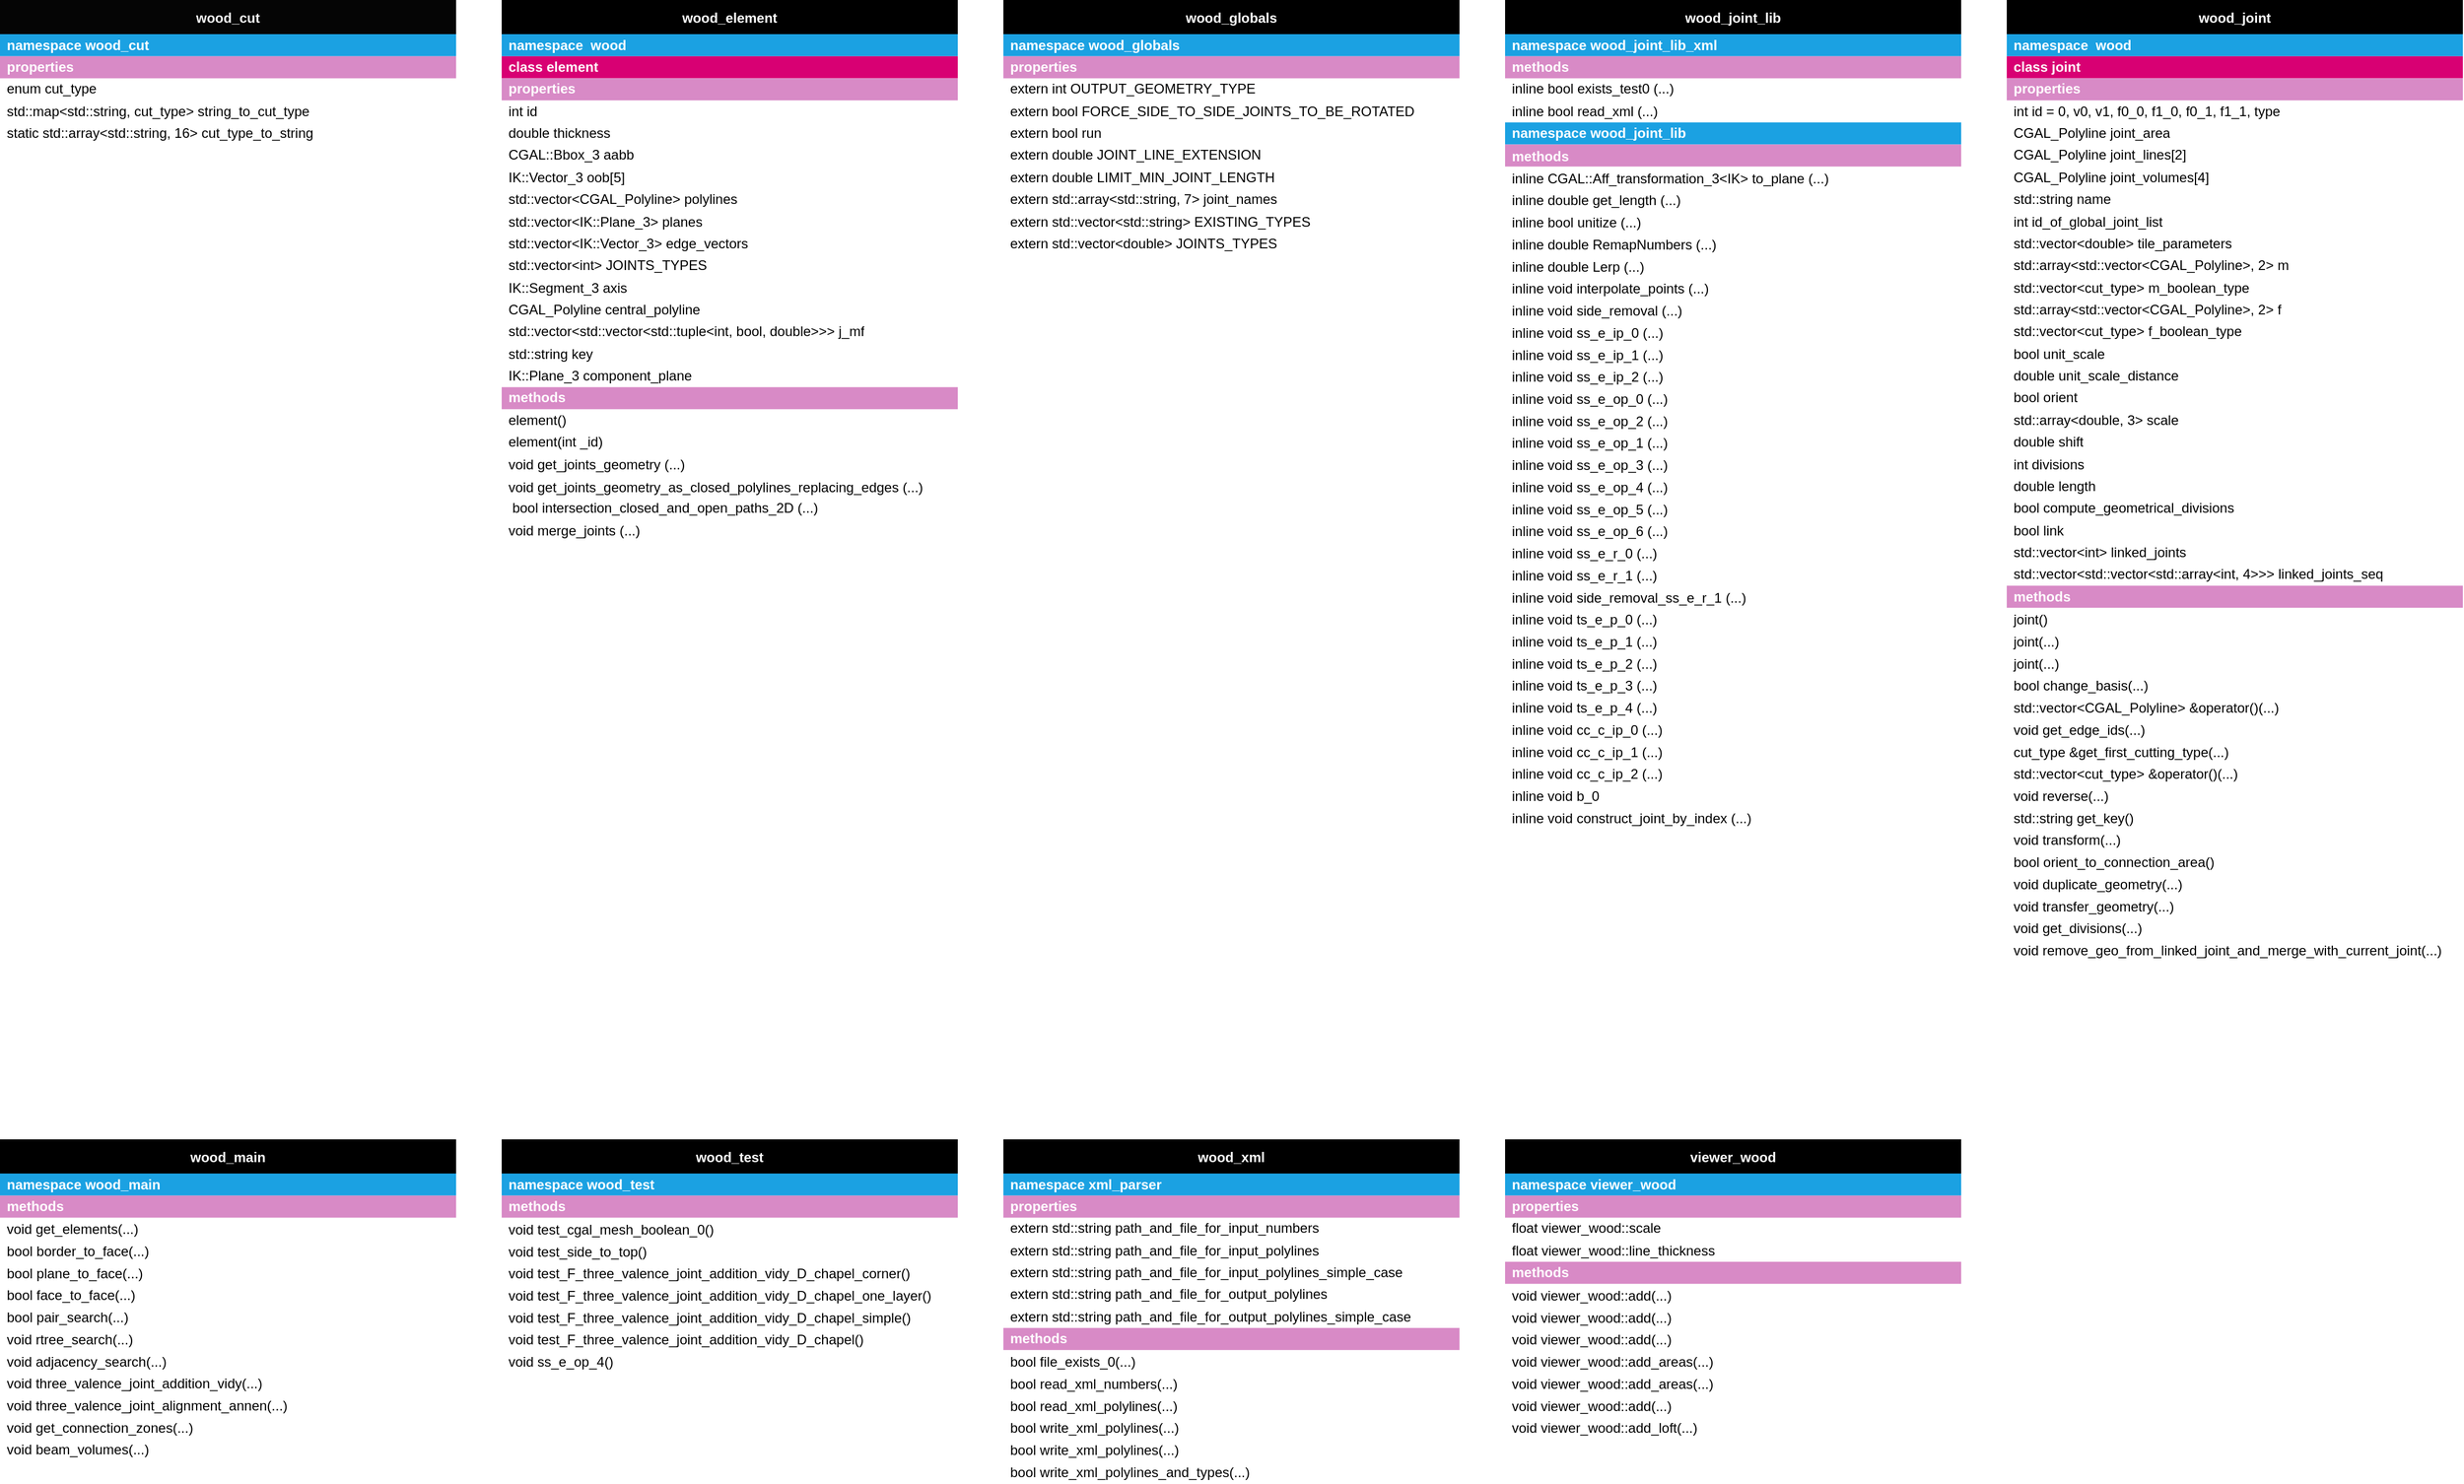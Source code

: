 <mxfile>
    <diagram id="Mw3lax0H1FPz38xNk62_" name="Page-1">
        <mxGraphModel dx="978" dy="487" grid="0" gridSize="10" guides="1" tooltips="1" connect="1" arrows="1" fold="1" page="1" pageScale="1" pageWidth="2336" pageHeight="1654" background="none" math="0" shadow="0">
            <root>
                <mxCell id="0"/>
                <mxCell id="1" parent="0"/>
                <object label="wood_cut" twtes="7" id="4">
                    <mxCell style="swimlane;fontStyle=1;childLayout=stackLayout;horizontal=1;startSize=30;horizontalStack=0;resizeParent=1;resizeParentMax=0;resizeLast=0;collapsible=1;marginBottom=0;swimlaneLine=1;rounded=0;shadow=0;sketch=0;glass=0;fillColor=#050505;fontColor=#F5F5F5;strokeColor=none;" parent="1" vertex="1">
                        <mxGeometry x="40" y="40" width="400" height="126.813" as="geometry"/>
                    </mxCell>
                </object>
                <mxCell id="261" value="namespace wood_cut " style="text;strokeColor=none;fillColor=#1ba1e2;align=left;verticalAlign=middle;spacingLeft=4;spacingRight=4;overflow=hidden;points=[[0,0.5],[1,0.5]];portConstraint=eastwest;rotatable=0;fontColor=#ffffff;whiteSpace=wrap;fontStyle=1" parent="4" vertex="1">
                    <mxGeometry y="30" width="400" height="19.363" as="geometry"/>
                </mxCell>
                <mxCell id="208" value="properties" style="text;strokeColor=none;fillColor=#D88AC6;align=left;verticalAlign=middle;spacingLeft=4;spacingRight=4;overflow=hidden;points=[[0,0.5],[1,0.5]];portConstraint=eastwest;rotatable=0;whiteSpace=wrap;labelBackgroundColor=none;labelBorderColor=none;fontStyle=1;fontColor=#ffffff;" parent="4" vertex="1">
                    <mxGeometry y="49.363" width="400" height="19.363" as="geometry"/>
                </mxCell>
                <mxCell id="5" value="enum cut_type" style="text;strokeColor=none;fillColor=none;align=left;verticalAlign=middle;spacingLeft=4;spacingRight=4;overflow=hidden;points=[[0,0.5],[1,0.5]];portConstraint=eastwest;rotatable=0;whiteSpace=wrap;labelBackgroundColor=none;labelBorderColor=none;" parent="4" vertex="1">
                    <mxGeometry y="68.725" width="400" height="19.363" as="geometry"/>
                </mxCell>
                <mxCell id="6" value="std::map&lt;std::string, cut_type&gt; string_to_cut_type" style="text;strokeColor=none;fillColor=none;align=left;verticalAlign=middle;spacingLeft=4;spacingRight=4;overflow=hidden;points=[[0,0.5],[1,0.5]];portConstraint=eastwest;rotatable=0;whiteSpace=wrap;labelBorderColor=none;" parent="4" vertex="1">
                    <mxGeometry y="88.088" width="400" height="19.363" as="geometry"/>
                </mxCell>
                <mxCell id="7" value="static std::array&lt;std::string, 16&gt; cut_type_to_string" style="text;strokeColor=none;fillColor=none;align=left;verticalAlign=middle;spacingLeft=4;spacingRight=4;overflow=hidden;points=[[0,0.5],[1,0.5]];portConstraint=eastwest;rotatable=0;whiteSpace=wrap;" parent="4" vertex="1">
                    <mxGeometry y="107.451" width="400" height="19.363" as="geometry"/>
                </mxCell>
                <object label="wood_element" twtes="7" id="21">
                    <mxCell style="swimlane;fontStyle=1;childLayout=stackLayout;horizontal=1;startSize=30;horizontalStack=0;resizeParent=1;resizeParentMax=0;resizeLast=0;collapsible=1;marginBottom=0;swimlaneLine=1;rounded=0;shadow=0;sketch=0;glass=0;fontColor=#FFFFFF;fillColor=#000000;strokeColor=none;" parent="1" vertex="1">
                        <mxGeometry x="480" y="40" width="400" height="475.341" as="geometry"/>
                    </mxCell>
                </object>
                <mxCell id="260" value="namespace  wood" style="text;strokeColor=none;fillColor=#1ba1e2;align=left;verticalAlign=middle;spacingLeft=4;spacingRight=4;overflow=hidden;points=[[0,0.5],[1,0.5]];portConstraint=eastwest;rotatable=0;fontColor=#ffffff;whiteSpace=wrap;fontStyle=1" parent="21" vertex="1">
                    <mxGeometry y="30" width="400" height="19.363" as="geometry"/>
                </mxCell>
                <mxCell id="112" value="class element" style="text;strokeColor=none;fillColor=#d80073;align=left;verticalAlign=middle;spacingLeft=4;spacingRight=4;overflow=hidden;points=[[0,0.5],[1,0.5]];portConstraint=eastwest;rotatable=0;whiteSpace=wrap;fontStyle=1;fontColor=#ffffff;" parent="21" vertex="1">
                    <mxGeometry y="49.363" width="400" height="19.363" as="geometry"/>
                </mxCell>
                <mxCell id="22" value="properties" style="text;strokeColor=none;fillColor=#D88AC6;align=left;verticalAlign=middle;spacingLeft=4;spacingRight=4;overflow=hidden;points=[[0,0.5],[1,0.5]];portConstraint=eastwest;rotatable=0;fontColor=#ffffff;whiteSpace=wrap;fontStyle=1" parent="21" vertex="1">
                    <mxGeometry y="68.725" width="400" height="19.363" as="geometry"/>
                </mxCell>
                <mxCell id="23" value="int id" style="text;strokeColor=none;fillColor=none;align=left;verticalAlign=middle;spacingLeft=4;spacingRight=4;overflow=hidden;points=[[0,0.5],[1,0.5]];portConstraint=eastwest;rotatable=0;whiteSpace=wrap;" parent="21" vertex="1">
                    <mxGeometry y="88.088" width="400" height="19.363" as="geometry"/>
                </mxCell>
                <mxCell id="24" value="double thickness" style="text;strokeColor=none;fillColor=none;align=left;verticalAlign=middle;spacingLeft=4;spacingRight=4;overflow=hidden;points=[[0,0.5],[1,0.5]];portConstraint=eastwest;rotatable=0;whiteSpace=wrap;" parent="21" vertex="1">
                    <mxGeometry y="107.451" width="400" height="19.363" as="geometry"/>
                </mxCell>
                <mxCell id="25" value="CGAL::Bbox_3 aabb" style="text;strokeColor=none;fillColor=none;align=left;verticalAlign=middle;spacingLeft=4;spacingRight=4;overflow=hidden;points=[[0,0.5],[1,0.5]];portConstraint=eastwest;rotatable=0;whiteSpace=wrap;" parent="21" vertex="1">
                    <mxGeometry y="126.813" width="400" height="19.363" as="geometry"/>
                </mxCell>
                <mxCell id="117" value="IK::Vector_3 oob[5]" style="text;strokeColor=none;fillColor=none;align=left;verticalAlign=middle;spacingLeft=4;spacingRight=4;overflow=hidden;points=[[0,0.5],[1,0.5]];portConstraint=eastwest;rotatable=0;whiteSpace=wrap;" parent="21" vertex="1">
                    <mxGeometry y="146.176" width="400" height="19.363" as="geometry"/>
                </mxCell>
                <mxCell id="116" value="std::vector&lt;CGAL_Polyline&gt; polylines" style="text;strokeColor=none;fillColor=none;align=left;verticalAlign=middle;spacingLeft=4;spacingRight=4;overflow=hidden;points=[[0,0.5],[1,0.5]];portConstraint=eastwest;rotatable=0;whiteSpace=wrap;" parent="21" vertex="1">
                    <mxGeometry y="165.539" width="400" height="19.363" as="geometry"/>
                </mxCell>
                <mxCell id="115" value="std::vector&lt;IK::Plane_3&gt; planes" style="text;strokeColor=none;fillColor=none;align=left;verticalAlign=middle;spacingLeft=4;spacingRight=4;overflow=hidden;points=[[0,0.5],[1,0.5]];portConstraint=eastwest;rotatable=0;whiteSpace=wrap;" parent="21" vertex="1">
                    <mxGeometry y="184.901" width="400" height="19.363" as="geometry"/>
                </mxCell>
                <mxCell id="114" value="std::vector&lt;IK::Vector_3&gt; edge_vectors" style="text;strokeColor=none;fillColor=none;align=left;verticalAlign=middle;spacingLeft=4;spacingRight=4;overflow=hidden;points=[[0,0.5],[1,0.5]];portConstraint=eastwest;rotatable=0;whiteSpace=wrap;" parent="21" vertex="1">
                    <mxGeometry y="204.264" width="400" height="19.363" as="geometry"/>
                </mxCell>
                <mxCell id="113" value="std::vector&lt;int&gt; JOINTS_TYPES" style="text;strokeColor=none;fillColor=none;align=left;verticalAlign=middle;spacingLeft=4;spacingRight=4;overflow=hidden;points=[[0,0.5],[1,0.5]];portConstraint=eastwest;rotatable=0;whiteSpace=wrap;" parent="21" vertex="1">
                    <mxGeometry y="223.627" width="400" height="19.363" as="geometry"/>
                </mxCell>
                <mxCell id="120" value="IK::Segment_3 axis" style="text;strokeColor=none;fillColor=none;align=left;verticalAlign=middle;spacingLeft=4;spacingRight=4;overflow=hidden;points=[[0,0.5],[1,0.5]];portConstraint=eastwest;rotatable=0;whiteSpace=wrap;" parent="21" vertex="1">
                    <mxGeometry y="242.989" width="400" height="19.363" as="geometry"/>
                </mxCell>
                <mxCell id="119" value="CGAL_Polyline central_polyline" style="text;strokeColor=none;fillColor=none;align=left;verticalAlign=middle;spacingLeft=4;spacingRight=4;overflow=hidden;points=[[0,0.5],[1,0.5]];portConstraint=eastwest;rotatable=0;whiteSpace=wrap;" parent="21" vertex="1">
                    <mxGeometry y="262.352" width="400" height="19.363" as="geometry"/>
                </mxCell>
                <mxCell id="123" value="std::vector&lt;std::vector&lt;std::tuple&lt;int, bool, double&gt;&gt;&gt; j_mf" style="text;strokeColor=none;fillColor=none;align=left;verticalAlign=middle;spacingLeft=4;spacingRight=4;overflow=hidden;points=[[0,0.5],[1,0.5]];portConstraint=eastwest;rotatable=0;whiteSpace=wrap;" parent="21" vertex="1">
                    <mxGeometry y="281.715" width="400" height="19.363" as="geometry"/>
                </mxCell>
                <mxCell id="122" value="std::string key" style="text;strokeColor=none;fillColor=none;align=left;verticalAlign=middle;spacingLeft=4;spacingRight=4;overflow=hidden;points=[[0,0.5],[1,0.5]];portConstraint=eastwest;rotatable=0;whiteSpace=wrap;" parent="21" vertex="1">
                    <mxGeometry y="301.077" width="400" height="19.363" as="geometry"/>
                </mxCell>
                <mxCell id="121" value="IK::Plane_3 component_plane" style="text;strokeColor=none;fillColor=none;align=left;verticalAlign=middle;spacingLeft=4;spacingRight=4;overflow=hidden;points=[[0,0.5],[1,0.5]];portConstraint=eastwest;rotatable=0;whiteSpace=wrap;" parent="21" vertex="1">
                    <mxGeometry y="320.44" width="400" height="19.363" as="geometry"/>
                </mxCell>
                <mxCell id="26" value="methods" style="text;strokeColor=none;fillColor=#D88AC6;align=left;verticalAlign=middle;spacingLeft=4;spacingRight=4;overflow=hidden;points=[[0,0.5],[1,0.5]];portConstraint=eastwest;rotatable=0;fontColor=#ffffff;whiteSpace=wrap;fontStyle=1" parent="21" vertex="1">
                    <mxGeometry y="339.803" width="400" height="19.363" as="geometry"/>
                </mxCell>
                <mxCell id="27" value="element()" style="text;strokeColor=none;fillColor=none;align=left;verticalAlign=middle;spacingLeft=4;spacingRight=4;overflow=hidden;points=[[0,0.5],[1,0.5]];portConstraint=eastwest;rotatable=0;whiteSpace=wrap;" parent="21" vertex="1">
                    <mxGeometry y="359.165" width="400" height="19.363" as="geometry"/>
                </mxCell>
                <mxCell id="126" value="element(int _id)" style="text;strokeColor=none;fillColor=none;align=left;verticalAlign=middle;spacingLeft=4;spacingRight=4;overflow=hidden;points=[[0,0.5],[1,0.5]];portConstraint=eastwest;rotatable=0;whiteSpace=wrap;" parent="21" vertex="1">
                    <mxGeometry y="378.528" width="400" height="19.363" as="geometry"/>
                </mxCell>
                <mxCell id="125" value="void get_joints_geometry (...)" style="text;strokeColor=none;fillColor=none;align=left;verticalAlign=middle;spacingLeft=4;spacingRight=4;overflow=hidden;points=[[0,0.5],[1,0.5]];portConstraint=eastwest;rotatable=0;whiteSpace=wrap;" parent="21" vertex="1">
                    <mxGeometry y="397.891" width="400" height="19.363" as="geometry"/>
                </mxCell>
                <mxCell id="124" value="void get_joints_geometry_as_closed_polylines_replacing_edges (...)" style="text;strokeColor=none;fillColor=none;align=left;verticalAlign=bottom;spacingLeft=4;spacingRight=4;overflow=hidden;points=[[0,0.5],[1,0.5]];portConstraint=eastwest;rotatable=0;whiteSpace=wrap;" parent="21" vertex="1">
                    <mxGeometry y="417.253" width="400" height="19.363" as="geometry"/>
                </mxCell>
                <mxCell id="129" value=" bool intersection_closed_and_open_paths_2D (...)" style="text;strokeColor=none;fillColor=none;align=left;verticalAlign=middle;spacingLeft=4;spacingRight=4;overflow=hidden;points=[[0,0.5],[1,0.5]];portConstraint=eastwest;rotatable=0;whiteSpace=wrap;" parent="21" vertex="1">
                    <mxGeometry y="436.616" width="400" height="19.363" as="geometry"/>
                </mxCell>
                <mxCell id="128" value="void merge_joints (...)" style="text;strokeColor=none;fillColor=none;align=left;verticalAlign=middle;spacingLeft=4;spacingRight=4;overflow=hidden;points=[[0,0.5],[1,0.5]];portConstraint=eastwest;rotatable=0;whiteSpace=wrap;" parent="21" vertex="1">
                    <mxGeometry y="455.979" width="400" height="19.363" as="geometry"/>
                </mxCell>
                <object label="wood_globals" twtes="7" id="28">
                    <mxCell style="swimlane;fontStyle=1;childLayout=stackLayout;horizontal=1;startSize=30;horizontalStack=0;resizeParent=1;resizeParentMax=0;resizeLast=0;collapsible=1;marginBottom=0;swimlaneLine=1;rounded=0;shadow=0;sketch=0;glass=0;fontColor=#FFFFFF;fillColor=#000000;strokeColor=none;" parent="1" vertex="1">
                        <mxGeometry x="920" y="40" width="400" height="223.627" as="geometry"/>
                    </mxCell>
                </object>
                <mxCell id="29" value="namespace wood_globals" style="text;strokeColor=none;fillColor=#1ba1e2;align=left;verticalAlign=middle;spacingLeft=4;spacingRight=4;overflow=hidden;points=[[0,0.5],[1,0.5]];portConstraint=eastwest;rotatable=0;fontColor=#ffffff;whiteSpace=wrap;fontStyle=1" parent="28" vertex="1">
                    <mxGeometry y="30" width="400" height="19.363" as="geometry"/>
                </mxCell>
                <mxCell id="207" value="properties" style="text;strokeColor=none;fillColor=#D88AC6;align=left;verticalAlign=middle;spacingLeft=4;spacingRight=4;overflow=hidden;points=[[0,0.5],[1,0.5]];portConstraint=eastwest;rotatable=0;whiteSpace=wrap;fontStyle=1;fontColor=#ffffff;" parent="28" vertex="1">
                    <mxGeometry y="49.363" width="400" height="19.363" as="geometry"/>
                </mxCell>
                <mxCell id="30" value="extern int OUTPUT_GEOMETRY_TYPE" style="text;strokeColor=none;fillColor=none;align=left;verticalAlign=middle;spacingLeft=4;spacingRight=4;overflow=hidden;points=[[0,0.5],[1,0.5]];portConstraint=eastwest;rotatable=0;fontColor=default;whiteSpace=wrap;" parent="28" vertex="1">
                    <mxGeometry y="68.725" width="400" height="19.363" as="geometry"/>
                </mxCell>
                <mxCell id="31" value="extern bool FORCE_SIDE_TO_SIDE_JOINTS_TO_BE_ROTATED" style="text;strokeColor=none;fillColor=none;align=left;verticalAlign=middle;spacingLeft=4;spacingRight=4;overflow=hidden;points=[[0,0.5],[1,0.5]];portConstraint=eastwest;rotatable=0;fontColor=default;whiteSpace=wrap;" parent="28" vertex="1">
                    <mxGeometry y="88.088" width="400" height="19.363" as="geometry"/>
                </mxCell>
                <mxCell id="32" value="extern bool run" style="text;strokeColor=none;fillColor=none;align=left;verticalAlign=middle;spacingLeft=4;spacingRight=4;overflow=hidden;points=[[0,0.5],[1,0.5]];portConstraint=eastwest;rotatable=0;fontColor=default;whiteSpace=wrap;" parent="28" vertex="1">
                    <mxGeometry y="107.451" width="400" height="19.363" as="geometry"/>
                </mxCell>
                <mxCell id="139" value="extern double JOINT_LINE_EXTENSION" style="text;strokeColor=none;fillColor=none;align=left;verticalAlign=middle;spacingLeft=4;spacingRight=4;overflow=hidden;points=[[0,0.5],[1,0.5]];portConstraint=eastwest;rotatable=0;fontColor=default;whiteSpace=wrap;" parent="28" vertex="1">
                    <mxGeometry y="126.813" width="400" height="19.363" as="geometry"/>
                </mxCell>
                <mxCell id="138" value="extern double LIMIT_MIN_JOINT_LENGTH" style="text;strokeColor=none;fillColor=none;align=left;verticalAlign=middle;spacingLeft=4;spacingRight=4;overflow=hidden;points=[[0,0.5],[1,0.5]];portConstraint=eastwest;rotatable=0;fontColor=default;whiteSpace=wrap;" parent="28" vertex="1">
                    <mxGeometry y="146.176" width="400" height="19.363" as="geometry"/>
                </mxCell>
                <mxCell id="137" value="extern std::array&lt;std::string, 7&gt; joint_names" style="text;strokeColor=none;fillColor=none;align=left;verticalAlign=middle;spacingLeft=4;spacingRight=4;overflow=hidden;points=[[0,0.5],[1,0.5]];portConstraint=eastwest;rotatable=0;fontColor=default;whiteSpace=wrap;" parent="28" vertex="1">
                    <mxGeometry y="165.539" width="400" height="19.363" as="geometry"/>
                </mxCell>
                <mxCell id="136" value="extern std::vector&lt;std::string&gt; EXISTING_TYPES" style="text;strokeColor=none;fillColor=none;align=left;verticalAlign=middle;spacingLeft=4;spacingRight=4;overflow=hidden;points=[[0,0.5],[1,0.5]];portConstraint=eastwest;rotatable=0;fontColor=default;whiteSpace=wrap;" parent="28" vertex="1">
                    <mxGeometry y="184.901" width="400" height="19.363" as="geometry"/>
                </mxCell>
                <mxCell id="135" value="extern std::vector&lt;double&gt; JOINTS_TYPES" style="text;strokeColor=none;fillColor=none;align=left;verticalAlign=middle;spacingLeft=4;spacingRight=4;overflow=hidden;points=[[0,0.5],[1,0.5]];portConstraint=eastwest;rotatable=0;fontColor=default;whiteSpace=wrap;" parent="28" vertex="1">
                    <mxGeometry y="204.264" width="400" height="19.363" as="geometry"/>
                </mxCell>
                <object label="wood_joint_lib" twtes="7" id="35">
                    <mxCell style="swimlane;fontStyle=1;childLayout=stackLayout;horizontal=1;startSize=30;horizontalStack=0;resizeParent=1;resizeParentMax=0;resizeLast=0;collapsible=1;marginBottom=0;swimlaneLine=1;rounded=0;shadow=0;sketch=0;glass=0;fontColor=#FFFFFF;fillColor=#000000;strokeColor=none;" parent="1" vertex="1">
                        <mxGeometry x="1360" y="40" width="400" height="727.056" as="geometry"/>
                    </mxCell>
                </object>
                <mxCell id="36" value="namespace wood_joint_lib_xml" style="text;strokeColor=none;fillColor=#1ba1e2;align=left;verticalAlign=middle;spacingLeft=4;spacingRight=4;overflow=hidden;points=[[0,0.5],[1,0.5]];portConstraint=eastwest;rotatable=0;fontColor=#ffffff;whiteSpace=wrap;fontStyle=1" parent="35" vertex="1">
                    <mxGeometry y="30" width="400" height="19.363" as="geometry"/>
                </mxCell>
                <mxCell id="204" value="methods" style="text;strokeColor=none;fillColor=#D88AC6;align=left;verticalAlign=middle;spacingLeft=4;spacingRight=4;overflow=hidden;points=[[0,0.5],[1,0.5]];portConstraint=eastwest;rotatable=0;whiteSpace=wrap;fontStyle=1;fontColor=#ffffff;" parent="35" vertex="1">
                    <mxGeometry y="49.363" width="400" height="19.363" as="geometry"/>
                </mxCell>
                <mxCell id="37" value="inline bool exists_test0 (...)" style="text;strokeColor=none;fillColor=none;align=left;verticalAlign=middle;spacingLeft=4;spacingRight=4;overflow=hidden;points=[[0,0.5],[1,0.5]];portConstraint=eastwest;rotatable=0;fontColor=default;whiteSpace=wrap;" parent="35" vertex="1">
                    <mxGeometry y="68.725" width="400" height="19.363" as="geometry"/>
                </mxCell>
                <mxCell id="38" value="inline bool read_xml (...)" style="text;strokeColor=none;fillColor=none;align=left;verticalAlign=middle;spacingLeft=4;spacingRight=4;overflow=hidden;points=[[0,0.5],[1,0.5]];portConstraint=eastwest;rotatable=0;fontColor=default;whiteSpace=wrap;" parent="35" vertex="1">
                    <mxGeometry y="88.088" width="400" height="19.363" as="geometry"/>
                </mxCell>
                <mxCell id="40" value="namespace wood_joint_lib" style="text;strokeColor=none;fillColor=#1ba1e2;align=left;verticalAlign=middle;spacingLeft=4;spacingRight=4;overflow=hidden;points=[[0,0.5],[1,0.5]];portConstraint=eastwest;rotatable=0;fontColor=#ffffff;whiteSpace=wrap;fontStyle=1" parent="35" vertex="1">
                    <mxGeometry y="107.451" width="400" height="19.363" as="geometry"/>
                </mxCell>
                <mxCell id="205" value="methods" style="text;strokeColor=none;fillColor=#D88AC6;align=left;verticalAlign=middle;spacingLeft=4;spacingRight=4;overflow=hidden;points=[[0,0.5],[1,0.5]];portConstraint=eastwest;rotatable=0;fontStyle=1;fontColor=#ffffff;" parent="35" vertex="1">
                    <mxGeometry y="126.813" width="400" height="19.363" as="geometry"/>
                </mxCell>
                <mxCell id="41" value="inline CGAL::Aff_transformation_3&lt;IK&gt; to_plane (...)" style="text;strokeColor=none;fillColor=none;align=left;verticalAlign=middle;spacingLeft=4;spacingRight=4;overflow=hidden;points=[[0,0.5],[1,0.5]];portConstraint=eastwest;rotatable=0;fontColor=default;" parent="35" vertex="1">
                    <mxGeometry y="146.176" width="400" height="19.363" as="geometry"/>
                </mxCell>
                <mxCell id="149" value="inline double get_length (...)" style="text;strokeColor=none;fillColor=none;align=left;verticalAlign=middle;spacingLeft=4;spacingRight=4;overflow=hidden;points=[[0,0.5],[1,0.5]];portConstraint=eastwest;rotatable=0;fontColor=default;" parent="35" vertex="1">
                    <mxGeometry y="165.539" width="400" height="19.363" as="geometry"/>
                </mxCell>
                <mxCell id="148" value="inline bool unitize (...)" style="text;strokeColor=none;fillColor=none;align=left;verticalAlign=middle;spacingLeft=4;spacingRight=4;overflow=hidden;points=[[0,0.5],[1,0.5]];portConstraint=eastwest;rotatable=0;fontColor=default;" parent="35" vertex="1">
                    <mxGeometry y="184.901" width="400" height="19.363" as="geometry"/>
                </mxCell>
                <mxCell id="147" value="inline double RemapNumbers (...)" style="text;strokeColor=none;fillColor=none;align=left;verticalAlign=middle;spacingLeft=4;spacingRight=4;overflow=hidden;points=[[0,0.5],[1,0.5]];portConstraint=eastwest;rotatable=0;fontColor=default;" parent="35" vertex="1">
                    <mxGeometry y="204.264" width="400" height="19.363" as="geometry"/>
                </mxCell>
                <mxCell id="146" value="inline double Lerp (...)" style="text;strokeColor=none;fillColor=none;align=left;verticalAlign=middle;spacingLeft=4;spacingRight=4;overflow=hidden;points=[[0,0.5],[1,0.5]];portConstraint=eastwest;rotatable=0;fontColor=default;" parent="35" vertex="1">
                    <mxGeometry y="223.627" width="400" height="19.363" as="geometry"/>
                </mxCell>
                <mxCell id="145" value="inline void interpolate_points (...)" style="text;strokeColor=none;fillColor=none;align=left;verticalAlign=middle;spacingLeft=4;spacingRight=4;overflow=hidden;points=[[0,0.5],[1,0.5]];portConstraint=eastwest;rotatable=0;fontColor=default;" parent="35" vertex="1">
                    <mxGeometry y="242.989" width="400" height="19.363" as="geometry"/>
                </mxCell>
                <mxCell id="144" value="inline void side_removal (...)" style="text;strokeColor=none;fillColor=none;align=left;verticalAlign=middle;spacingLeft=4;spacingRight=4;overflow=hidden;points=[[0,0.5],[1,0.5]];portConstraint=eastwest;rotatable=0;fontColor=default;" parent="35" vertex="1">
                    <mxGeometry y="262.352" width="400" height="19.363" as="geometry"/>
                </mxCell>
                <mxCell id="143" value="inline void ss_e_ip_0 (...)" style="text;strokeColor=none;fillColor=none;align=left;verticalAlign=middle;spacingLeft=4;spacingRight=4;overflow=hidden;points=[[0,0.5],[1,0.5]];portConstraint=eastwest;rotatable=0;fontColor=default;" parent="35" vertex="1">
                    <mxGeometry y="281.715" width="400" height="19.363" as="geometry"/>
                </mxCell>
                <mxCell id="142" value="inline void ss_e_ip_1 (...)" style="text;strokeColor=none;fillColor=none;align=left;verticalAlign=middle;spacingLeft=4;spacingRight=4;overflow=hidden;points=[[0,0.5],[1,0.5]];portConstraint=eastwest;rotatable=0;fontColor=default;" parent="35" vertex="1">
                    <mxGeometry y="301.077" width="400" height="19.363" as="geometry"/>
                </mxCell>
                <mxCell id="141" value="inline void ss_e_ip_2 (...)" style="text;strokeColor=none;fillColor=none;align=left;verticalAlign=middle;spacingLeft=4;spacingRight=4;overflow=hidden;points=[[0,0.5],[1,0.5]];portConstraint=eastwest;rotatable=0;fontColor=default;" parent="35" vertex="1">
                    <mxGeometry y="320.44" width="400" height="19.363" as="geometry"/>
                </mxCell>
                <mxCell id="140" value="inline void ss_e_op_0 (...)" style="text;strokeColor=none;fillColor=none;align=left;verticalAlign=middle;spacingLeft=4;spacingRight=4;overflow=hidden;points=[[0,0.5],[1,0.5]];portConstraint=eastwest;rotatable=0;fontColor=default;" parent="35" vertex="1">
                    <mxGeometry y="339.803" width="400" height="19.363" as="geometry"/>
                </mxCell>
                <mxCell id="160" value="inline void ss_e_op_2 (...)" style="text;strokeColor=none;fillColor=none;align=left;verticalAlign=middle;spacingLeft=4;spacingRight=4;overflow=hidden;points=[[0,0.5],[1,0.5]];portConstraint=eastwest;rotatable=0;fontColor=default;" parent="35" vertex="1">
                    <mxGeometry y="359.165" width="400" height="19.363" as="geometry"/>
                </mxCell>
                <mxCell id="159" value="inline void ss_e_op_1 (...)" style="text;strokeColor=none;fillColor=none;align=left;verticalAlign=middle;spacingLeft=4;spacingRight=4;overflow=hidden;points=[[0,0.5],[1,0.5]];portConstraint=eastwest;rotatable=0;fontColor=default;" parent="35" vertex="1">
                    <mxGeometry y="378.528" width="400" height="19.363" as="geometry"/>
                </mxCell>
                <mxCell id="158" value="inline void ss_e_op_3 (...)" style="text;strokeColor=none;fillColor=none;align=left;verticalAlign=middle;spacingLeft=4;spacingRight=4;overflow=hidden;points=[[0,0.5],[1,0.5]];portConstraint=eastwest;rotatable=0;fontColor=default;" parent="35" vertex="1">
                    <mxGeometry y="397.891" width="400" height="19.363" as="geometry"/>
                </mxCell>
                <mxCell id="157" value="inline void ss_e_op_4 (...)" style="text;strokeColor=none;fillColor=none;align=left;verticalAlign=middle;spacingLeft=4;spacingRight=4;overflow=hidden;points=[[0,0.5],[1,0.5]];portConstraint=eastwest;rotatable=0;fontColor=default;" parent="35" vertex="1">
                    <mxGeometry y="417.253" width="400" height="19.363" as="geometry"/>
                </mxCell>
                <mxCell id="156" value="inline void ss_e_op_5 (...)" style="text;strokeColor=none;fillColor=none;align=left;verticalAlign=middle;spacingLeft=4;spacingRight=4;overflow=hidden;points=[[0,0.5],[1,0.5]];portConstraint=eastwest;rotatable=0;fontColor=default;" parent="35" vertex="1">
                    <mxGeometry y="436.616" width="400" height="19.363" as="geometry"/>
                </mxCell>
                <mxCell id="155" value="inline void ss_e_op_6 (...)" style="text;strokeColor=none;fillColor=none;align=left;verticalAlign=middle;spacingLeft=4;spacingRight=4;overflow=hidden;points=[[0,0.5],[1,0.5]];portConstraint=eastwest;rotatable=0;fontColor=default;" parent="35" vertex="1">
                    <mxGeometry y="455.979" width="400" height="19.363" as="geometry"/>
                </mxCell>
                <mxCell id="154" value="inline void ss_e_r_0 (...)" style="text;strokeColor=none;fillColor=none;align=left;verticalAlign=middle;spacingLeft=4;spacingRight=4;overflow=hidden;points=[[0,0.5],[1,0.5]];portConstraint=eastwest;rotatable=0;fontColor=default;" parent="35" vertex="1">
                    <mxGeometry y="475.341" width="400" height="19.363" as="geometry"/>
                </mxCell>
                <mxCell id="153" value="inline void ss_e_r_1 (...)" style="text;strokeColor=none;fillColor=none;align=left;verticalAlign=middle;spacingLeft=4;spacingRight=4;overflow=hidden;points=[[0,0.5],[1,0.5]];portConstraint=eastwest;rotatable=0;fontColor=default;" parent="35" vertex="1">
                    <mxGeometry y="494.704" width="400" height="19.363" as="geometry"/>
                </mxCell>
                <mxCell id="152" value="inline void side_removal_ss_e_r_1 (...)" style="text;strokeColor=none;fillColor=none;align=left;verticalAlign=middle;spacingLeft=4;spacingRight=4;overflow=hidden;points=[[0,0.5],[1,0.5]];portConstraint=eastwest;rotatable=0;fontColor=default;" parent="35" vertex="1">
                    <mxGeometry y="514.067" width="400" height="19.363" as="geometry"/>
                </mxCell>
                <mxCell id="151" value="inline void ts_e_p_0 (...)" style="text;strokeColor=none;fillColor=none;align=left;verticalAlign=middle;spacingLeft=4;spacingRight=4;overflow=hidden;points=[[0,0.5],[1,0.5]];portConstraint=eastwest;rotatable=0;fontColor=default;" parent="35" vertex="1">
                    <mxGeometry y="533.429" width="400" height="19.363" as="geometry"/>
                </mxCell>
                <mxCell id="150" value="inline void ts_e_p_1 (...)" style="text;strokeColor=none;fillColor=none;align=left;verticalAlign=middle;spacingLeft=4;spacingRight=4;overflow=hidden;points=[[0,0.5],[1,0.5]];portConstraint=eastwest;rotatable=0;fontColor=default;" parent="35" vertex="1">
                    <mxGeometry y="552.792" width="400" height="19.363" as="geometry"/>
                </mxCell>
                <mxCell id="166" value="inline void ts_e_p_2 (...)" style="text;strokeColor=none;fillColor=none;align=left;verticalAlign=middle;spacingLeft=4;spacingRight=4;overflow=hidden;points=[[0,0.5],[1,0.5]];portConstraint=eastwest;rotatable=0;fontColor=default;" parent="35" vertex="1">
                    <mxGeometry y="572.155" width="400" height="19.363" as="geometry"/>
                </mxCell>
                <mxCell id="165" value="inline void ts_e_p_3 (...)" style="text;strokeColor=none;fillColor=none;align=left;verticalAlign=middle;spacingLeft=4;spacingRight=4;overflow=hidden;points=[[0,0.5],[1,0.5]];portConstraint=eastwest;rotatable=0;fontColor=default;" parent="35" vertex="1">
                    <mxGeometry y="591.517" width="400" height="19.363" as="geometry"/>
                </mxCell>
                <mxCell id="164" value="inline void ts_e_p_4 (...)" style="text;strokeColor=none;fillColor=none;align=left;verticalAlign=middle;spacingLeft=4;spacingRight=4;overflow=hidden;points=[[0,0.5],[1,0.5]];portConstraint=eastwest;rotatable=0;fontColor=default;" parent="35" vertex="1">
                    <mxGeometry y="610.88" width="400" height="19.363" as="geometry"/>
                </mxCell>
                <mxCell id="163" value="inline void cc_c_ip_0 (...)" style="text;strokeColor=none;fillColor=none;align=left;verticalAlign=middle;spacingLeft=4;spacingRight=4;overflow=hidden;points=[[0,0.5],[1,0.5]];portConstraint=eastwest;rotatable=0;fontColor=default;" parent="35" vertex="1">
                    <mxGeometry y="630.243" width="400" height="19.363" as="geometry"/>
                </mxCell>
                <mxCell id="162" value="inline void cc_c_ip_1 (...)" style="text;strokeColor=none;fillColor=none;align=left;verticalAlign=middle;spacingLeft=4;spacingRight=4;overflow=hidden;points=[[0,0.5],[1,0.5]];portConstraint=eastwest;rotatable=0;fontColor=default;" parent="35" vertex="1">
                    <mxGeometry y="649.605" width="400" height="19.363" as="geometry"/>
                </mxCell>
                <mxCell id="161" value="inline void cc_c_ip_2 (...)" style="text;strokeColor=none;fillColor=none;align=left;verticalAlign=middle;spacingLeft=4;spacingRight=4;overflow=hidden;points=[[0,0.5],[1,0.5]];portConstraint=eastwest;rotatable=0;fontColor=default;" parent="35" vertex="1">
                    <mxGeometry y="668.968" width="400" height="19.363" as="geometry"/>
                </mxCell>
                <mxCell id="168" value="inline void b_0" style="text;strokeColor=none;fillColor=none;align=left;verticalAlign=middle;spacingLeft=4;spacingRight=4;overflow=hidden;points=[[0,0.5],[1,0.5]];portConstraint=eastwest;rotatable=0;fontColor=default;" parent="35" vertex="1">
                    <mxGeometry y="688.331" width="400" height="19.363" as="geometry"/>
                </mxCell>
                <mxCell id="167" value="inline void construct_joint_by_index (...)" style="text;strokeColor=none;fillColor=none;align=left;verticalAlign=middle;spacingLeft=4;spacingRight=4;overflow=hidden;points=[[0,0.5],[1,0.5]];portConstraint=eastwest;rotatable=0;fontColor=default;" parent="35" vertex="1">
                    <mxGeometry y="707.694" width="400" height="19.363" as="geometry"/>
                </mxCell>
                <object label="wood_joint" twtes="7" id="42">
                    <mxCell style="swimlane;fontStyle=1;childLayout=stackLayout;horizontal=1;startSize=30;horizontalStack=0;resizeParent=1;resizeParentMax=0;resizeLast=0;collapsible=1;marginBottom=0;swimlaneLine=1;rounded=0;shadow=0;sketch=0;glass=0;fontColor=#FFFFFF;fillColor=#000000;strokeColor=none;" parent="1" vertex="1">
                        <mxGeometry x="1800" y="40" width="400" height="843.232" as="geometry"/>
                    </mxCell>
                </object>
                <mxCell id="262" value="namespace  wood" style="text;strokeColor=none;fillColor=#1ba1e2;align=left;verticalAlign=middle;spacingLeft=4;spacingRight=4;overflow=hidden;points=[[0,0.5],[1,0.5]];portConstraint=eastwest;rotatable=0;fontColor=#ffffff;whiteSpace=wrap;fontStyle=1" parent="42" vertex="1">
                    <mxGeometry y="30" width="400" height="19.363" as="geometry"/>
                </mxCell>
                <mxCell id="169" value="class joint" style="text;strokeColor=none;fillColor=#d80073;align=left;verticalAlign=middle;spacingLeft=4;spacingRight=4;overflow=hidden;points=[[0,0.5],[1,0.5]];portConstraint=eastwest;rotatable=0;fontColor=#ffffff;whiteSpace=wrap;fontStyle=1" parent="42" vertex="1">
                    <mxGeometry y="49.363" width="400" height="19.363" as="geometry"/>
                </mxCell>
                <mxCell id="43" value="properties" style="text;strokeColor=none;fillColor=#D88AC6;align=left;verticalAlign=middle;spacingLeft=4;spacingRight=4;overflow=hidden;points=[[0,0.5],[1,0.5]];portConstraint=eastwest;rotatable=0;fontColor=#ffffff;whiteSpace=wrap;fontStyle=1" parent="42" vertex="1">
                    <mxGeometry y="68.725" width="400" height="19.363" as="geometry"/>
                </mxCell>
                <mxCell id="44" value="int id = 0, v0, v1, f0_0, f1_0, f0_1, f1_1, type" style="text;strokeColor=none;fillColor=none;align=left;verticalAlign=middle;spacingLeft=4;spacingRight=4;overflow=hidden;points=[[0,0.5],[1,0.5]];portConstraint=eastwest;rotatable=0;fontColor=default;whiteSpace=wrap;" parent="42" vertex="1">
                    <mxGeometry y="88.088" width="400" height="19.363" as="geometry"/>
                </mxCell>
                <mxCell id="45" value="CGAL_Polyline joint_area" style="text;strokeColor=none;fillColor=none;align=left;verticalAlign=middle;spacingLeft=4;spacingRight=4;overflow=hidden;points=[[0,0.5],[1,0.5]];portConstraint=eastwest;rotatable=0;fontColor=default;whiteSpace=wrap;" parent="42" vertex="1">
                    <mxGeometry y="107.451" width="400" height="19.363" as="geometry"/>
                </mxCell>
                <mxCell id="46" value="CGAL_Polyline joint_lines[2]" style="text;strokeColor=none;fillColor=none;align=left;verticalAlign=middle;spacingLeft=4;spacingRight=4;overflow=hidden;points=[[0,0.5],[1,0.5]];portConstraint=eastwest;rotatable=0;fontColor=default;whiteSpace=wrap;" parent="42" vertex="1">
                    <mxGeometry y="126.813" width="400" height="19.363" as="geometry"/>
                </mxCell>
                <mxCell id="175" value="CGAL_Polyline joint_volumes[4]" style="text;strokeColor=none;fillColor=none;align=left;verticalAlign=middle;spacingLeft=4;spacingRight=4;overflow=hidden;points=[[0,0.5],[1,0.5]];portConstraint=eastwest;rotatable=0;fontColor=default;whiteSpace=wrap;" parent="42" vertex="1">
                    <mxGeometry y="146.176" width="400" height="19.363" as="geometry"/>
                </mxCell>
                <mxCell id="174" value="std::string name" style="text;strokeColor=none;fillColor=none;align=left;verticalAlign=middle;spacingLeft=4;spacingRight=4;overflow=hidden;points=[[0,0.5],[1,0.5]];portConstraint=eastwest;rotatable=0;fontColor=default;whiteSpace=wrap;" parent="42" vertex="1">
                    <mxGeometry y="165.539" width="400" height="19.363" as="geometry"/>
                </mxCell>
                <mxCell id="173" value="int id_of_global_joint_list" style="text;strokeColor=none;fillColor=none;align=left;verticalAlign=middle;spacingLeft=4;spacingRight=4;overflow=hidden;points=[[0,0.5],[1,0.5]];portConstraint=eastwest;rotatable=0;fontColor=default;whiteSpace=wrap;" parent="42" vertex="1">
                    <mxGeometry y="184.901" width="400" height="19.363" as="geometry"/>
                </mxCell>
                <mxCell id="172" value="std::vector&lt;double&gt; tile_parameters" style="text;strokeColor=none;fillColor=none;align=left;verticalAlign=middle;spacingLeft=4;spacingRight=4;overflow=hidden;points=[[0,0.5],[1,0.5]];portConstraint=eastwest;rotatable=0;fontColor=default;whiteSpace=wrap;" parent="42" vertex="1">
                    <mxGeometry y="204.264" width="400" height="19.363" as="geometry"/>
                </mxCell>
                <mxCell id="171" value="std::array&lt;std::vector&lt;CGAL_Polyline&gt;, 2&gt; m" style="text;strokeColor=none;fillColor=none;align=left;verticalAlign=middle;spacingLeft=4;spacingRight=4;overflow=hidden;points=[[0,0.5],[1,0.5]];portConstraint=eastwest;rotatable=0;fontColor=default;whiteSpace=wrap;" parent="42" vertex="1">
                    <mxGeometry y="223.627" width="400" height="19.363" as="geometry"/>
                </mxCell>
                <mxCell id="170" value="std::vector&lt;cut_type&gt; m_boolean_type" style="text;strokeColor=none;fillColor=none;align=left;verticalAlign=middle;spacingLeft=4;spacingRight=4;overflow=hidden;points=[[0,0.5],[1,0.5]];portConstraint=eastwest;rotatable=0;fontColor=default;whiteSpace=wrap;" parent="42" vertex="1">
                    <mxGeometry y="242.989" width="400" height="19.363" as="geometry"/>
                </mxCell>
                <mxCell id="181" value="std::array&lt;std::vector&lt;CGAL_Polyline&gt;, 2&gt; f" style="text;strokeColor=none;fillColor=none;align=left;verticalAlign=middle;spacingLeft=4;spacingRight=4;overflow=hidden;points=[[0,0.5],[1,0.5]];portConstraint=eastwest;rotatable=0;fontColor=default;whiteSpace=wrap;" parent="42" vertex="1">
                    <mxGeometry y="262.352" width="400" height="19.363" as="geometry"/>
                </mxCell>
                <mxCell id="180" value="std::vector&lt;cut_type&gt; f_boolean_type" style="text;strokeColor=none;fillColor=none;align=left;verticalAlign=middle;spacingLeft=4;spacingRight=4;overflow=hidden;points=[[0,0.5],[1,0.5]];portConstraint=eastwest;rotatable=0;fontColor=default;whiteSpace=wrap;" parent="42" vertex="1">
                    <mxGeometry y="281.715" width="400" height="19.363" as="geometry"/>
                </mxCell>
                <mxCell id="179" value="bool unit_scale" style="text;strokeColor=none;fillColor=none;align=left;verticalAlign=middle;spacingLeft=4;spacingRight=4;overflow=hidden;points=[[0,0.5],[1,0.5]];portConstraint=eastwest;rotatable=0;fontColor=default;whiteSpace=wrap;" parent="42" vertex="1">
                    <mxGeometry y="301.077" width="400" height="19.363" as="geometry"/>
                </mxCell>
                <mxCell id="178" value="double unit_scale_distance" style="text;strokeColor=none;fillColor=none;align=left;verticalAlign=middle;spacingLeft=4;spacingRight=4;overflow=hidden;points=[[0,0.5],[1,0.5]];portConstraint=eastwest;rotatable=0;fontColor=default;whiteSpace=wrap;" parent="42" vertex="1">
                    <mxGeometry y="320.44" width="400" height="19.363" as="geometry"/>
                </mxCell>
                <mxCell id="177" value="bool orient" style="text;strokeColor=none;fillColor=none;align=left;verticalAlign=middle;spacingLeft=4;spacingRight=4;overflow=hidden;points=[[0,0.5],[1,0.5]];portConstraint=eastwest;rotatable=0;fontColor=default;whiteSpace=wrap;" parent="42" vertex="1">
                    <mxGeometry y="339.803" width="400" height="19.363" as="geometry"/>
                </mxCell>
                <mxCell id="176" value="std::array&lt;double, 3&gt; scale" style="text;strokeColor=none;fillColor=none;align=left;verticalAlign=middle;spacingLeft=4;spacingRight=4;overflow=hidden;points=[[0,0.5],[1,0.5]];portConstraint=eastwest;rotatable=0;fontColor=default;whiteSpace=wrap;" parent="42" vertex="1">
                    <mxGeometry y="359.165" width="400" height="19.363" as="geometry"/>
                </mxCell>
                <mxCell id="187" value="double shift" style="text;strokeColor=none;fillColor=none;align=left;verticalAlign=middle;spacingLeft=4;spacingRight=4;overflow=hidden;points=[[0,0.5],[1,0.5]];portConstraint=eastwest;rotatable=0;fontColor=default;whiteSpace=wrap;" parent="42" vertex="1">
                    <mxGeometry y="378.528" width="400" height="19.363" as="geometry"/>
                </mxCell>
                <mxCell id="186" value="int divisions" style="text;strokeColor=none;fillColor=none;align=left;verticalAlign=middle;spacingLeft=4;spacingRight=4;overflow=hidden;points=[[0,0.5],[1,0.5]];portConstraint=eastwest;rotatable=0;fontColor=default;whiteSpace=wrap;" parent="42" vertex="1">
                    <mxGeometry y="397.891" width="400" height="19.363" as="geometry"/>
                </mxCell>
                <mxCell id="185" value="double length " style="text;strokeColor=none;fillColor=none;align=left;verticalAlign=middle;spacingLeft=4;spacingRight=4;overflow=hidden;points=[[0,0.5],[1,0.5]];portConstraint=eastwest;rotatable=0;fontColor=default;whiteSpace=wrap;" parent="42" vertex="1">
                    <mxGeometry y="417.253" width="400" height="19.363" as="geometry"/>
                </mxCell>
                <mxCell id="184" value="bool compute_geometrical_divisions" style="text;strokeColor=none;fillColor=none;align=left;verticalAlign=middle;spacingLeft=4;spacingRight=4;overflow=hidden;points=[[0,0.5],[1,0.5]];portConstraint=eastwest;rotatable=0;fontColor=default;whiteSpace=wrap;" parent="42" vertex="1">
                    <mxGeometry y="436.616" width="400" height="19.363" as="geometry"/>
                </mxCell>
                <mxCell id="183" value="bool link" style="text;strokeColor=none;fillColor=none;align=left;verticalAlign=middle;spacingLeft=4;spacingRight=4;overflow=hidden;points=[[0,0.5],[1,0.5]];portConstraint=eastwest;rotatable=0;fontColor=default;whiteSpace=wrap;" parent="42" vertex="1">
                    <mxGeometry y="455.979" width="400" height="19.363" as="geometry"/>
                </mxCell>
                <mxCell id="182" value="std::vector&lt;int&gt; linked_joints" style="text;strokeColor=none;fillColor=none;align=left;verticalAlign=middle;spacingLeft=4;spacingRight=4;overflow=hidden;points=[[0,0.5],[1,0.5]];portConstraint=eastwest;rotatable=0;fontColor=default;whiteSpace=wrap;" parent="42" vertex="1">
                    <mxGeometry y="475.341" width="400" height="19.363" as="geometry"/>
                </mxCell>
                <mxCell id="188" value="std::vector&lt;std::vector&lt;std::array&lt;int, 4&gt;&gt;&gt; linked_joints_seq" style="text;strokeColor=none;fillColor=none;align=left;verticalAlign=middle;spacingLeft=4;spacingRight=4;overflow=hidden;points=[[0,0.5],[1,0.5]];portConstraint=eastwest;rotatable=0;fontColor=default;whiteSpace=wrap;" parent="42" vertex="1">
                    <mxGeometry y="494.704" width="400" height="19.363" as="geometry"/>
                </mxCell>
                <mxCell id="47" value="methods" style="text;strokeColor=none;fillColor=#D88AC6;align=left;verticalAlign=middle;spacingLeft=4;spacingRight=4;overflow=hidden;points=[[0,0.5],[1,0.5]];portConstraint=eastwest;rotatable=0;fontColor=#ffffff;whiteSpace=wrap;fontStyle=1" parent="42" vertex="1">
                    <mxGeometry y="514.067" width="400" height="19.363" as="geometry"/>
                </mxCell>
                <mxCell id="48" value="joint()" style="text;strokeColor=none;fillColor=none;align=left;verticalAlign=middle;spacingLeft=4;spacingRight=4;overflow=hidden;points=[[0,0.5],[1,0.5]];portConstraint=eastwest;rotatable=0;fontColor=default;" parent="42" vertex="1">
                    <mxGeometry y="533.429" width="400" height="19.363" as="geometry"/>
                </mxCell>
                <mxCell id="197" value="joint(...)" style="text;strokeColor=none;fillColor=none;align=left;verticalAlign=middle;spacingLeft=4;spacingRight=4;overflow=hidden;points=[[0,0.5],[1,0.5]];portConstraint=eastwest;rotatable=0;fontColor=default;" parent="42" vertex="1">
                    <mxGeometry y="552.792" width="400" height="19.363" as="geometry"/>
                </mxCell>
                <mxCell id="196" value="joint(...)" style="text;strokeColor=none;fillColor=none;align=left;verticalAlign=middle;spacingLeft=4;spacingRight=4;overflow=hidden;points=[[0,0.5],[1,0.5]];portConstraint=eastwest;rotatable=0;fontColor=default;" parent="42" vertex="1">
                    <mxGeometry y="572.155" width="400" height="19.363" as="geometry"/>
                </mxCell>
                <mxCell id="203" value="bool change_basis(...)" style="text;strokeColor=none;fillColor=none;align=left;verticalAlign=middle;spacingLeft=4;spacingRight=4;overflow=hidden;points=[[0,0.5],[1,0.5]];portConstraint=eastwest;rotatable=0;fontColor=default;" parent="42" vertex="1">
                    <mxGeometry y="591.517" width="400" height="19.363" as="geometry"/>
                </mxCell>
                <mxCell id="195" value="std::vector&lt;CGAL_Polyline&gt; &amp;operator()(...)" style="text;strokeColor=none;fillColor=none;align=left;verticalAlign=middle;spacingLeft=4;spacingRight=4;overflow=hidden;points=[[0,0.5],[1,0.5]];portConstraint=eastwest;rotatable=0;fontColor=default;" parent="42" vertex="1">
                    <mxGeometry y="610.88" width="400" height="19.363" as="geometry"/>
                </mxCell>
                <mxCell id="194" value="void get_edge_ids(...)" style="text;strokeColor=none;fillColor=none;align=left;verticalAlign=middle;spacingLeft=4;spacingRight=4;overflow=hidden;points=[[0,0.5],[1,0.5]];portConstraint=eastwest;rotatable=0;fontColor=default;" parent="42" vertex="1">
                    <mxGeometry y="630.243" width="400" height="19.363" as="geometry"/>
                </mxCell>
                <mxCell id="193" value="cut_type &amp;get_first_cutting_type(...)" style="text;strokeColor=none;fillColor=none;align=left;verticalAlign=middle;spacingLeft=4;spacingRight=4;overflow=hidden;points=[[0,0.5],[1,0.5]];portConstraint=eastwest;rotatable=0;fontColor=default;" parent="42" vertex="1">
                    <mxGeometry y="649.605" width="400" height="19.363" as="geometry"/>
                </mxCell>
                <mxCell id="192" value="std::vector&lt;cut_type&gt; &amp;operator()(...)" style="text;strokeColor=none;fillColor=none;align=left;verticalAlign=middle;spacingLeft=4;spacingRight=4;overflow=hidden;points=[[0,0.5],[1,0.5]];portConstraint=eastwest;rotatable=0;fontColor=default;" parent="42" vertex="1">
                    <mxGeometry y="668.968" width="400" height="19.363" as="geometry"/>
                </mxCell>
                <mxCell id="191" value="void reverse(...)" style="text;strokeColor=none;fillColor=none;align=left;verticalAlign=middle;spacingLeft=4;spacingRight=4;overflow=hidden;points=[[0,0.5],[1,0.5]];portConstraint=eastwest;rotatable=0;fontColor=default;" parent="42" vertex="1">
                    <mxGeometry y="688.331" width="400" height="19.363" as="geometry"/>
                </mxCell>
                <mxCell id="190" value="std::string get_key()" style="text;strokeColor=none;fillColor=none;align=left;verticalAlign=middle;spacingLeft=4;spacingRight=4;overflow=hidden;points=[[0,0.5],[1,0.5]];portConstraint=eastwest;rotatable=0;fontColor=default;" parent="42" vertex="1">
                    <mxGeometry y="707.694" width="400" height="19.363" as="geometry"/>
                </mxCell>
                <mxCell id="202" value="void transform(...)" style="text;strokeColor=none;fillColor=none;align=left;verticalAlign=middle;spacingLeft=4;spacingRight=4;overflow=hidden;points=[[0,0.5],[1,0.5]];portConstraint=eastwest;rotatable=0;fontColor=default;" parent="42" vertex="1">
                    <mxGeometry y="727.056" width="400" height="19.363" as="geometry"/>
                </mxCell>
                <mxCell id="201" value="bool orient_to_connection_area()" style="text;strokeColor=none;fillColor=none;align=left;verticalAlign=middle;spacingLeft=4;spacingRight=4;overflow=hidden;points=[[0,0.5],[1,0.5]];portConstraint=eastwest;rotatable=0;fontColor=default;" parent="42" vertex="1">
                    <mxGeometry y="746.419" width="400" height="19.363" as="geometry"/>
                </mxCell>
                <mxCell id="200" value="void duplicate_geometry(...)" style="text;strokeColor=none;fillColor=none;align=left;verticalAlign=middle;spacingLeft=4;spacingRight=4;overflow=hidden;points=[[0,0.5],[1,0.5]];portConstraint=eastwest;rotatable=0;fontColor=default;" parent="42" vertex="1">
                    <mxGeometry y="765.782" width="400" height="19.363" as="geometry"/>
                </mxCell>
                <mxCell id="199" value="void transfer_geometry(...)" style="text;strokeColor=none;fillColor=none;align=left;verticalAlign=middle;spacingLeft=4;spacingRight=4;overflow=hidden;points=[[0,0.5],[1,0.5]];portConstraint=eastwest;rotatable=0;fontColor=default;" parent="42" vertex="1">
                    <mxGeometry y="785.144" width="400" height="19.363" as="geometry"/>
                </mxCell>
                <mxCell id="198" value="void get_divisions(...)" style="text;strokeColor=none;fillColor=none;align=left;verticalAlign=middle;spacingLeft=4;spacingRight=4;overflow=hidden;points=[[0,0.5],[1,0.5]];portConstraint=eastwest;rotatable=0;fontColor=default;" parent="42" vertex="1">
                    <mxGeometry y="804.507" width="400" height="19.363" as="geometry"/>
                </mxCell>
                <mxCell id="189" value="void remove_geo_from_linked_joint_and_merge_with_current_joint(...)" style="text;strokeColor=none;fillColor=none;align=left;verticalAlign=middle;spacingLeft=4;spacingRight=4;overflow=hidden;points=[[0,0.5],[1,0.5]];portConstraint=eastwest;rotatable=0;fontColor=default;" parent="42" vertex="1">
                    <mxGeometry y="823.87" width="400" height="19.363" as="geometry"/>
                </mxCell>
                <object label="wood_main" twtes="7" id="49">
                    <mxCell style="swimlane;fontStyle=1;childLayout=stackLayout;horizontal=1;startSize=30;horizontalStack=0;resizeParent=1;resizeParentMax=0;resizeLast=0;collapsible=1;marginBottom=0;swimlaneLine=1;rounded=0;shadow=0;sketch=0;glass=0;fontColor=#FFFFFF;fillColor=#000000;strokeColor=none;" parent="1" vertex="1">
                        <mxGeometry x="40" y="1040" width="400" height="281.715" as="geometry"/>
                    </mxCell>
                </object>
                <mxCell id="263" value="namespace wood_main" style="text;strokeColor=none;fillColor=#1ba1e2;align=left;verticalAlign=middle;spacingLeft=4;spacingRight=4;overflow=hidden;points=[[0,0.5],[1,0.5]];portConstraint=eastwest;rotatable=0;fontColor=#ffffff;whiteSpace=wrap;fontStyle=1" parent="49" vertex="1">
                    <mxGeometry y="30" width="400" height="19.363" as="geometry"/>
                </mxCell>
                <mxCell id="54" value="methods" style="text;strokeColor=none;fillColor=#D88AC6;align=left;verticalAlign=middle;spacingLeft=4;spacingRight=4;overflow=hidden;points=[[0,0.5],[1,0.5]];portConstraint=eastwest;rotatable=0;fontColor=#ffffff;whiteSpace=wrap;fontStyle=1" parent="49" vertex="1">
                    <mxGeometry y="49.363" width="400" height="19.363" as="geometry"/>
                </mxCell>
                <mxCell id="55" value="void get_elements(...)" style="text;strokeColor=none;fillColor=none;align=left;verticalAlign=bottom;spacingLeft=4;spacingRight=4;overflow=hidden;points=[[0,0.5],[1,0.5]];portConstraint=eastwest;rotatable=0;fontColor=default;" parent="49" vertex="1">
                    <mxGeometry y="68.725" width="400" height="19.363" as="geometry"/>
                </mxCell>
                <mxCell id="213" value="bool border_to_face(...)" style="text;strokeColor=none;fillColor=none;align=left;verticalAlign=bottom;spacingLeft=4;spacingRight=4;overflow=hidden;points=[[0,0.5],[1,0.5]];portConstraint=eastwest;rotatable=0;fontColor=default;" parent="49" vertex="1">
                    <mxGeometry y="88.088" width="400" height="19.363" as="geometry"/>
                </mxCell>
                <mxCell id="212" value="bool plane_to_face(...)" style="text;strokeColor=none;fillColor=none;align=left;verticalAlign=bottom;spacingLeft=4;spacingRight=4;overflow=hidden;points=[[0,0.5],[1,0.5]];portConstraint=eastwest;rotatable=0;fontColor=default;" parent="49" vertex="1">
                    <mxGeometry y="107.451" width="400" height="19.363" as="geometry"/>
                </mxCell>
                <mxCell id="211" value="bool face_to_face(...)" style="text;strokeColor=none;fillColor=none;align=left;verticalAlign=bottom;spacingLeft=4;spacingRight=4;overflow=hidden;points=[[0,0.5],[1,0.5]];portConstraint=eastwest;rotatable=0;fontColor=default;" parent="49" vertex="1">
                    <mxGeometry y="126.813" width="400" height="19.363" as="geometry"/>
                </mxCell>
                <mxCell id="210" value="bool pair_search(...)" style="text;strokeColor=none;fillColor=none;align=left;verticalAlign=bottom;spacingLeft=4;spacingRight=4;overflow=hidden;points=[[0,0.5],[1,0.5]];portConstraint=eastwest;rotatable=0;fontColor=default;" parent="49" vertex="1">
                    <mxGeometry y="146.176" width="400" height="19.363" as="geometry"/>
                </mxCell>
                <mxCell id="209" value="void rtree_search(...)" style="text;strokeColor=none;fillColor=none;align=left;verticalAlign=bottom;spacingLeft=4;spacingRight=4;overflow=hidden;points=[[0,0.5],[1,0.5]];portConstraint=eastwest;rotatable=0;fontColor=default;" parent="49" vertex="1">
                    <mxGeometry y="165.539" width="400" height="19.363" as="geometry"/>
                </mxCell>
                <mxCell id="217" value="void adjacency_search(...)" style="text;strokeColor=none;fillColor=none;align=left;verticalAlign=bottom;spacingLeft=4;spacingRight=4;overflow=hidden;points=[[0,0.5],[1,0.5]];portConstraint=eastwest;rotatable=0;fontColor=default;" parent="49" vertex="1">
                    <mxGeometry y="184.901" width="400" height="19.363" as="geometry"/>
                </mxCell>
                <mxCell id="216" value="void three_valence_joint_addition_vidy(...)" style="text;strokeColor=none;fillColor=none;align=left;verticalAlign=bottom;spacingLeft=4;spacingRight=4;overflow=hidden;points=[[0,0.5],[1,0.5]];portConstraint=eastwest;rotatable=0;fontColor=default;" parent="49" vertex="1">
                    <mxGeometry y="204.264" width="400" height="19.363" as="geometry"/>
                </mxCell>
                <mxCell id="215" value="void three_valence_joint_alignment_annen(...)" style="text;strokeColor=none;fillColor=none;align=left;verticalAlign=bottom;spacingLeft=4;spacingRight=4;overflow=hidden;points=[[0,0.5],[1,0.5]];portConstraint=eastwest;rotatable=0;fontColor=default;" parent="49" vertex="1">
                    <mxGeometry y="223.627" width="400" height="19.363" as="geometry"/>
                </mxCell>
                <mxCell id="214" value="void get_connection_zones(...)" style="text;strokeColor=none;fillColor=none;align=left;verticalAlign=bottom;spacingLeft=4;spacingRight=4;overflow=hidden;points=[[0,0.5],[1,0.5]];portConstraint=eastwest;rotatable=0;fontColor=default;" parent="49" vertex="1">
                    <mxGeometry y="242.989" width="400" height="19.363" as="geometry"/>
                </mxCell>
                <mxCell id="220" value="void beam_volumes(...)" style="text;strokeColor=none;fillColor=none;align=left;verticalAlign=bottom;spacingLeft=4;spacingRight=4;overflow=hidden;points=[[0,0.5],[1,0.5]];portConstraint=eastwest;rotatable=0;fontColor=default;" parent="49" vertex="1">
                    <mxGeometry y="262.352" width="400" height="19.363" as="geometry"/>
                </mxCell>
                <object label="wood_test" twtes="7" id="56">
                    <mxCell style="swimlane;fontStyle=1;childLayout=stackLayout;horizontal=1;startSize=30;horizontalStack=0;resizeParent=1;resizeParentMax=0;resizeLast=0;collapsible=1;marginBottom=0;swimlaneLine=1;rounded=0;shadow=0;sketch=0;glass=0;fontColor=#FFFFFF;fillColor=#000000;strokeColor=none;" parent="1" vertex="1">
                        <mxGeometry x="480" y="1040" width="400" height="204.264" as="geometry"/>
                    </mxCell>
                </object>
                <mxCell id="232" value="namespace wood_test" style="text;strokeColor=none;fillColor=#1ba1e2;align=left;verticalAlign=middle;spacingLeft=4;spacingRight=4;overflow=hidden;points=[[0,0.5],[1,0.5]];portConstraint=eastwest;rotatable=0;fontColor=#ffffff;whiteSpace=wrap;fontStyle=1" parent="56" vertex="1">
                    <mxGeometry y="30" width="400" height="19.363" as="geometry"/>
                </mxCell>
                <mxCell id="61" value="methods" style="text;strokeColor=none;fillColor=#D88AC6;align=left;verticalAlign=middle;spacingLeft=4;spacingRight=4;overflow=hidden;points=[[0,0.5],[1,0.5]];portConstraint=eastwest;rotatable=0;fontColor=#ffffff;whiteSpace=wrap;fontStyle=1" parent="56" vertex="1">
                    <mxGeometry y="49.363" width="400" height="19.363" as="geometry"/>
                </mxCell>
                <mxCell id="62" value="void test_cgal_mesh_boolean_0()" style="text;strokeColor=none;fillColor=none;align=left;verticalAlign=middle;spacingLeft=4;spacingRight=4;overflow=hidden;points=[[0,0.5],[1,0.5]];portConstraint=eastwest;rotatable=0;fontColor=default;" parent="56" vertex="1">
                    <mxGeometry y="68.725" width="400" height="19.363" as="geometry"/>
                </mxCell>
                <mxCell id="231" value="void test_side_to_top()" style="text;strokeColor=none;fillColor=none;align=left;verticalAlign=middle;spacingLeft=4;spacingRight=4;overflow=hidden;points=[[0,0.5],[1,0.5]];portConstraint=eastwest;rotatable=0;fontColor=default;" parent="56" vertex="1">
                    <mxGeometry y="88.088" width="400" height="19.363" as="geometry"/>
                </mxCell>
                <mxCell id="230" value="void test_F_three_valence_joint_addition_vidy_D_chapel_corner()" style="text;strokeColor=none;fillColor=none;align=left;verticalAlign=middle;spacingLeft=4;spacingRight=4;overflow=hidden;points=[[0,0.5],[1,0.5]];portConstraint=eastwest;rotatable=0;fontColor=default;" parent="56" vertex="1">
                    <mxGeometry y="107.451" width="400" height="19.363" as="geometry"/>
                </mxCell>
                <mxCell id="229" value="void test_F_three_valence_joint_addition_vidy_D_chapel_one_layer()" style="text;strokeColor=none;fillColor=none;align=left;verticalAlign=middle;spacingLeft=4;spacingRight=4;overflow=hidden;points=[[0,0.5],[1,0.5]];portConstraint=eastwest;rotatable=0;fontColor=default;" parent="56" vertex="1">
                    <mxGeometry y="126.813" width="400" height="19.363" as="geometry"/>
                </mxCell>
                <mxCell id="228" value="void test_F_three_valence_joint_addition_vidy_D_chapel_simple()" style="text;strokeColor=none;fillColor=none;align=left;verticalAlign=middle;spacingLeft=4;spacingRight=4;overflow=hidden;points=[[0,0.5],[1,0.5]];portConstraint=eastwest;rotatable=0;fontColor=default;" parent="56" vertex="1">
                    <mxGeometry y="146.176" width="400" height="19.363" as="geometry"/>
                </mxCell>
                <mxCell id="227" value="void test_F_three_valence_joint_addition_vidy_D_chapel()" style="text;strokeColor=none;fillColor=none;align=left;verticalAlign=middle;spacingLeft=4;spacingRight=4;overflow=hidden;points=[[0,0.5],[1,0.5]];portConstraint=eastwest;rotatable=0;fontColor=default;" parent="56" vertex="1">
                    <mxGeometry y="165.539" width="400" height="19.363" as="geometry"/>
                </mxCell>
                <mxCell id="226" value="void ss_e_op_4()" style="text;strokeColor=none;fillColor=none;align=left;verticalAlign=middle;spacingLeft=4;spacingRight=4;overflow=hidden;points=[[0,0.5],[1,0.5]];portConstraint=eastwest;rotatable=0;fontColor=default;" parent="56" vertex="1">
                    <mxGeometry y="184.901" width="400" height="19.363" as="geometry"/>
                </mxCell>
                <object label="wood_xml" twtes="7" id="63">
                    <mxCell style="swimlane;fontStyle=1;childLayout=stackLayout;horizontal=1;startSize=30;horizontalStack=0;resizeParent=1;resizeParentMax=0;resizeLast=0;collapsible=1;marginBottom=0;swimlaneLine=1;rounded=0;shadow=0;sketch=0;glass=0;fontColor=#FFFFFF;fillColor=#000000;strokeColor=none;" parent="1" vertex="1">
                        <mxGeometry x="920" y="1040" width="400" height="301.077" as="geometry"/>
                    </mxCell>
                </object>
                <mxCell id="64" value="namespace xml_parser" style="text;strokeColor=none;fillColor=#1ba1e2;align=left;verticalAlign=middle;spacingLeft=4;spacingRight=4;overflow=hidden;points=[[0,0.5],[1,0.5]];portConstraint=eastwest;rotatable=0;fontColor=#ffffff;whiteSpace=wrap;fontStyle=1" parent="63" vertex="1">
                    <mxGeometry y="30" width="400" height="19.363" as="geometry"/>
                </mxCell>
                <mxCell id="233" value="properties" style="text;strokeColor=none;fillColor=#D88AC6;align=left;verticalAlign=middle;spacingLeft=4;spacingRight=4;overflow=hidden;points=[[0,0.5],[1,0.5]];portConstraint=eastwest;rotatable=0;fontColor=#ffffff;whiteSpace=wrap;fontStyle=1" parent="63" vertex="1">
                    <mxGeometry y="49.363" width="400" height="19.363" as="geometry"/>
                </mxCell>
                <mxCell id="65" value="extern std::string path_and_file_for_input_numbers" style="text;strokeColor=none;fillColor=none;align=left;verticalAlign=middle;spacingLeft=4;spacingRight=4;overflow=hidden;points=[[0,0.5],[1,0.5]];portConstraint=eastwest;rotatable=0;whiteSpace=wrap;" parent="63" vertex="1">
                    <mxGeometry y="68.725" width="400" height="19.363" as="geometry"/>
                </mxCell>
                <mxCell id="66" value="extern std::string path_and_file_for_input_polylines" style="text;strokeColor=none;fillColor=none;align=left;verticalAlign=middle;spacingLeft=4;spacingRight=4;overflow=hidden;points=[[0,0.5],[1,0.5]];portConstraint=eastwest;rotatable=0;whiteSpace=wrap;" parent="63" vertex="1">
                    <mxGeometry y="88.088" width="400" height="19.363" as="geometry"/>
                </mxCell>
                <mxCell id="67" value="extern std::string path_and_file_for_input_polylines_simple_case" style="text;strokeColor=none;fillColor=none;align=left;verticalAlign=middle;spacingLeft=4;spacingRight=4;overflow=hidden;points=[[0,0.5],[1,0.5]];portConstraint=eastwest;rotatable=0;whiteSpace=wrap;" parent="63" vertex="1">
                    <mxGeometry y="107.451" width="400" height="19.363" as="geometry"/>
                </mxCell>
                <mxCell id="237" value="extern std::string path_and_file_for_output_polylines" style="text;strokeColor=none;fillColor=none;align=left;verticalAlign=middle;spacingLeft=4;spacingRight=4;overflow=hidden;points=[[0,0.5],[1,0.5]];portConstraint=eastwest;rotatable=0;whiteSpace=wrap;" parent="63" vertex="1">
                    <mxGeometry y="126.813" width="400" height="19.363" as="geometry"/>
                </mxCell>
                <mxCell id="236" value="extern std::string path_and_file_for_output_polylines_simple_case" style="text;strokeColor=none;fillColor=none;align=left;verticalAlign=middle;spacingLeft=4;spacingRight=4;overflow=hidden;points=[[0,0.5],[1,0.5]];portConstraint=eastwest;rotatable=0;whiteSpace=wrap;" parent="63" vertex="1">
                    <mxGeometry y="146.176" width="400" height="19.363" as="geometry"/>
                </mxCell>
                <mxCell id="68" value="methods" style="text;strokeColor=none;fillColor=#D88AC6;align=left;verticalAlign=middle;spacingLeft=4;spacingRight=4;overflow=hidden;points=[[0,0.5],[1,0.5]];portConstraint=eastwest;rotatable=0;fontColor=#ffffff;whiteSpace=wrap;fontStyle=1" parent="63" vertex="1">
                    <mxGeometry y="165.539" width="400" height="19.363" as="geometry"/>
                </mxCell>
                <mxCell id="69" value="bool file_exists_0(...)" style="text;strokeColor=none;fillColor=none;align=left;verticalAlign=middle;spacingLeft=4;spacingRight=4;overflow=hidden;points=[[0,0.5],[1,0.5]];portConstraint=eastwest;rotatable=0;" parent="63" vertex="1">
                    <mxGeometry y="184.901" width="400" height="19.363" as="geometry"/>
                </mxCell>
                <mxCell id="243" value="bool read_xml_numbers(...)" style="text;strokeColor=none;fillColor=none;align=left;verticalAlign=middle;spacingLeft=4;spacingRight=4;overflow=hidden;points=[[0,0.5],[1,0.5]];portConstraint=eastwest;rotatable=0;" parent="63" vertex="1">
                    <mxGeometry y="204.264" width="400" height="19.363" as="geometry"/>
                </mxCell>
                <mxCell id="242" value="bool read_xml_polylines(...)" style="text;strokeColor=none;fillColor=none;align=left;verticalAlign=middle;spacingLeft=4;spacingRight=4;overflow=hidden;points=[[0,0.5],[1,0.5]];portConstraint=eastwest;rotatable=0;" parent="63" vertex="1">
                    <mxGeometry y="223.627" width="400" height="19.363" as="geometry"/>
                </mxCell>
                <mxCell id="241" value="bool write_xml_polylines(...)" style="text;strokeColor=none;fillColor=none;align=left;verticalAlign=middle;spacingLeft=4;spacingRight=4;overflow=hidden;points=[[0,0.5],[1,0.5]];portConstraint=eastwest;rotatable=0;" parent="63" vertex="1">
                    <mxGeometry y="242.989" width="400" height="19.363" as="geometry"/>
                </mxCell>
                <mxCell id="240" value="bool write_xml_polylines(...)" style="text;strokeColor=none;fillColor=none;align=left;verticalAlign=middle;spacingLeft=4;spacingRight=4;overflow=hidden;points=[[0,0.5],[1,0.5]];portConstraint=eastwest;rotatable=0;" parent="63" vertex="1">
                    <mxGeometry y="262.352" width="400" height="19.363" as="geometry"/>
                </mxCell>
                <mxCell id="239" value="bool write_xml_polylines_and_types(...)" style="text;strokeColor=none;fillColor=none;align=left;verticalAlign=middle;spacingLeft=4;spacingRight=4;overflow=hidden;points=[[0,0.5],[1,0.5]];portConstraint=eastwest;rotatable=0;" parent="63" vertex="1">
                    <mxGeometry y="281.715" width="400" height="19.363" as="geometry"/>
                </mxCell>
                <object label="viewer_wood" twtes="7" id="244">
                    <mxCell style="swimlane;fontStyle=1;childLayout=stackLayout;horizontal=1;startSize=30;horizontalStack=0;resizeParent=1;resizeParentMax=0;resizeLast=0;collapsible=1;marginBottom=0;swimlaneLine=1;rounded=0;shadow=0;sketch=0;glass=0;fontColor=#FFFFFF;fillColor=#000000;strokeColor=none;" parent="1" vertex="1">
                        <mxGeometry x="1360" y="1040" width="400" height="262.352" as="geometry"/>
                    </mxCell>
                </object>
                <mxCell id="245" value="namespace viewer_wood" style="text;strokeColor=none;fillColor=#1ba1e2;align=left;verticalAlign=middle;spacingLeft=4;spacingRight=4;overflow=hidden;points=[[0,0.5],[1,0.5]];portConstraint=eastwest;rotatable=0;fontColor=#ffffff;whiteSpace=wrap;fontStyle=1" parent="244" vertex="1">
                    <mxGeometry y="30" width="400" height="19.363" as="geometry"/>
                </mxCell>
                <mxCell id="246" value="properties" style="text;strokeColor=none;fillColor=#D88AC6;align=left;verticalAlign=middle;spacingLeft=4;spacingRight=4;overflow=hidden;points=[[0,0.5],[1,0.5]];portConstraint=eastwest;rotatable=0;fontColor=#ffffff;whiteSpace=wrap;fontStyle=1" parent="244" vertex="1">
                    <mxGeometry y="49.363" width="400" height="19.363" as="geometry"/>
                </mxCell>
                <mxCell id="247" value="float viewer_wood::scale" style="text;strokeColor=none;fillColor=none;align=left;verticalAlign=middle;spacingLeft=4;spacingRight=4;overflow=hidden;points=[[0,0.5],[1,0.5]];portConstraint=eastwest;rotatable=0;whiteSpace=wrap;" parent="244" vertex="1">
                    <mxGeometry y="68.725" width="400" height="19.363" as="geometry"/>
                </mxCell>
                <mxCell id="248" value="float viewer_wood::line_thickness" style="text;strokeColor=none;fillColor=none;align=left;verticalAlign=middle;spacingLeft=4;spacingRight=4;overflow=hidden;points=[[0,0.5],[1,0.5]];portConstraint=eastwest;rotatable=0;whiteSpace=wrap;" parent="244" vertex="1">
                    <mxGeometry y="88.088" width="400" height="19.363" as="geometry"/>
                </mxCell>
                <mxCell id="252" value="methods" style="text;strokeColor=none;fillColor=#D88AC6;align=left;verticalAlign=middle;spacingLeft=4;spacingRight=4;overflow=hidden;points=[[0,0.5],[1,0.5]];portConstraint=eastwest;rotatable=0;fontColor=#ffffff;whiteSpace=wrap;fontStyle=1" parent="244" vertex="1">
                    <mxGeometry y="107.451" width="400" height="19.363" as="geometry"/>
                </mxCell>
                <mxCell id="253" value="void viewer_wood::add(...)" style="text;strokeColor=none;fillColor=none;align=left;verticalAlign=middle;spacingLeft=4;spacingRight=4;overflow=hidden;points=[[0,0.5],[1,0.5]];portConstraint=eastwest;rotatable=0;" parent="244" vertex="1">
                    <mxGeometry y="126.813" width="400" height="19.363" as="geometry"/>
                </mxCell>
                <mxCell id="254" value="void viewer_wood::add(...)" style="text;strokeColor=none;fillColor=none;align=left;verticalAlign=middle;spacingLeft=4;spacingRight=4;overflow=hidden;points=[[0,0.5],[1,0.5]];portConstraint=eastwest;rotatable=0;" parent="244" vertex="1">
                    <mxGeometry y="146.176" width="400" height="19.363" as="geometry"/>
                </mxCell>
                <mxCell id="255" value="void viewer_wood::add(...)" style="text;strokeColor=none;fillColor=none;align=left;verticalAlign=middle;spacingLeft=4;spacingRight=4;overflow=hidden;points=[[0,0.5],[1,0.5]];portConstraint=eastwest;rotatable=0;" parent="244" vertex="1">
                    <mxGeometry y="165.539" width="400" height="19.363" as="geometry"/>
                </mxCell>
                <mxCell id="256" value="void viewer_wood::add_areas(...)" style="text;strokeColor=none;fillColor=none;align=left;verticalAlign=middle;spacingLeft=4;spacingRight=4;overflow=hidden;points=[[0,0.5],[1,0.5]];portConstraint=eastwest;rotatable=0;" parent="244" vertex="1">
                    <mxGeometry y="184.901" width="400" height="19.363" as="geometry"/>
                </mxCell>
                <mxCell id="257" value="void viewer_wood::add_areas(...)" style="text;strokeColor=none;fillColor=none;align=left;verticalAlign=middle;spacingLeft=4;spacingRight=4;overflow=hidden;points=[[0,0.5],[1,0.5]];portConstraint=eastwest;rotatable=0;" parent="244" vertex="1">
                    <mxGeometry y="204.264" width="400" height="19.363" as="geometry"/>
                </mxCell>
                <mxCell id="258" value="void viewer_wood::add(...)" style="text;strokeColor=none;fillColor=none;align=left;verticalAlign=middle;spacingLeft=4;spacingRight=4;overflow=hidden;points=[[0,0.5],[1,0.5]];portConstraint=eastwest;rotatable=0;" parent="244" vertex="1">
                    <mxGeometry y="223.627" width="400" height="19.363" as="geometry"/>
                </mxCell>
                <mxCell id="259" value="void viewer_wood::add_loft(...)" style="text;strokeColor=none;fillColor=none;align=left;verticalAlign=middle;spacingLeft=4;spacingRight=4;overflow=hidden;points=[[0,0.5],[1,0.5]];portConstraint=eastwest;rotatable=0;" parent="244" vertex="1">
                    <mxGeometry y="242.989" width="400" height="19.363" as="geometry"/>
                </mxCell>
            </root>
        </mxGraphModel>
    </diagram>
</mxfile>